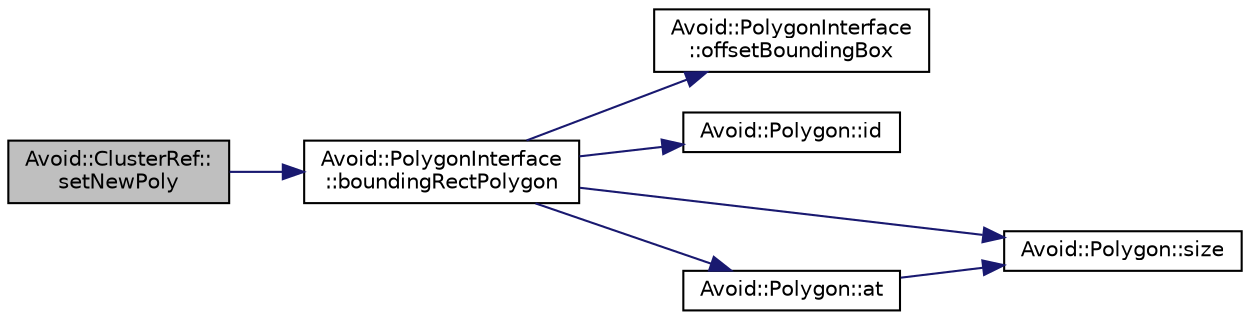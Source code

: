 digraph "Avoid::ClusterRef::setNewPoly"
{
  edge [fontname="Helvetica",fontsize="10",labelfontname="Helvetica",labelfontsize="10"];
  node [fontname="Helvetica",fontsize="10",shape=record];
  rankdir="LR";
  Node19 [label="Avoid::ClusterRef::\lsetNewPoly",height=0.2,width=0.4,color="black", fillcolor="grey75", style="filled", fontcolor="black"];
  Node19 -> Node20 [color="midnightblue",fontsize="10",style="solid",fontname="Helvetica"];
  Node20 [label="Avoid::PolygonInterface\l::boundingRectPolygon",height=0.2,width=0.4,color="black", fillcolor="white", style="filled",URL="$classAvoid_1_1PolygonInterface.html#a8eed22074d9e8f1b406b0c1174ab2aac",tooltip="Returns the bounding rectangle for this polygon. "];
  Node20 -> Node21 [color="midnightblue",fontsize="10",style="solid",fontname="Helvetica"];
  Node21 [label="Avoid::PolygonInterface\l::offsetBoundingBox",height=0.2,width=0.4,color="black", fillcolor="white", style="filled",URL="$classAvoid_1_1PolygonInterface.html#af10740857ee9fd5f9dedfb71a9b42630",tooltip="Returns the bounding rectangle that contains this polygon with optionally some buffer space around it..."];
  Node20 -> Node22 [color="midnightblue",fontsize="10",style="solid",fontname="Helvetica"];
  Node22 [label="Avoid::Polygon::id",height=0.2,width=0.4,color="black", fillcolor="white", style="filled",URL="$classAvoid_1_1Polygon.html#a30bdb2e917bb74f0221e6ed06fe7b087",tooltip="Returns the ID value associated with this polygon. "];
  Node20 -> Node23 [color="midnightblue",fontsize="10",style="solid",fontname="Helvetica"];
  Node23 [label="Avoid::Polygon::size",height=0.2,width=0.4,color="black", fillcolor="white", style="filled",URL="$classAvoid_1_1Polygon.html#a2f9e9c8c78407eefbde944e663d9711e",tooltip="Returns the number of points in this polygon. "];
  Node20 -> Node24 [color="midnightblue",fontsize="10",style="solid",fontname="Helvetica"];
  Node24 [label="Avoid::Polygon::at",height=0.2,width=0.4,color="black", fillcolor="white", style="filled",URL="$classAvoid_1_1Polygon.html#ab2772d0cf1d0aad817a9814e20fce5ab",tooltip="Returns a specific point in the polygon. "];
  Node24 -> Node23 [color="midnightblue",fontsize="10",style="solid",fontname="Helvetica"];
}

